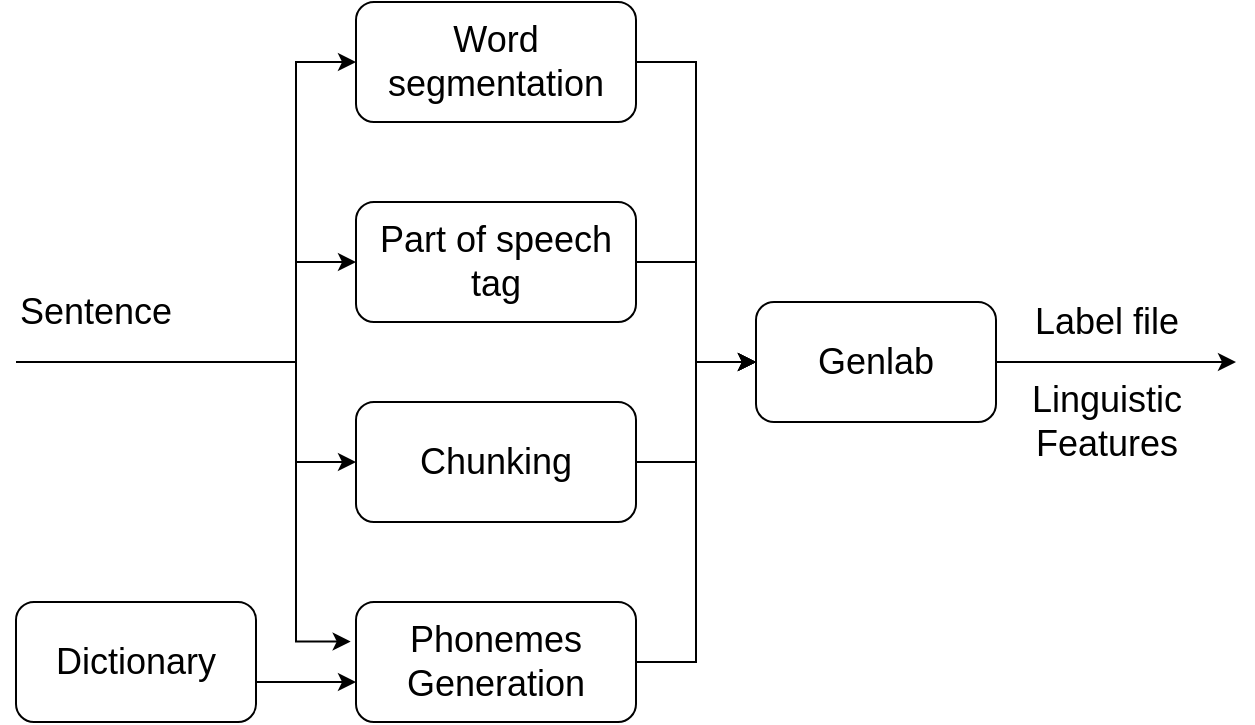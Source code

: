 <mxfile version="13.2.4" type="device"><diagram id="NueUw1mxFWxXZkgw3Y7Z" name="Page-1"><mxGraphModel dx="1422" dy="767" grid="1" gridSize="10" guides="1" tooltips="1" connect="1" arrows="1" fold="1" page="0" pageScale="1" pageWidth="827" pageHeight="1169" math="0" shadow="0"><root><mxCell id="0"/><mxCell id="1" parent="0"/><mxCell id="odjobpHWILz5nyZWLvTl-20" style="rounded=0;orthogonalLoop=1;jettySize=auto;html=1;exitX=1;exitY=0.5;exitDx=0;exitDy=0;fontSize=18;entryX=0;entryY=0.5;entryDx=0;entryDy=0;edgeStyle=orthogonalEdgeStyle;" edge="1" parent="1" source="odjobpHWILz5nyZWLvTl-1" target="odjobpHWILz5nyZWLvTl-17"><mxGeometry relative="1" as="geometry"><Array as="points"><mxPoint x="410" y="110"/><mxPoint x="410" y="260"/></Array></mxGeometry></mxCell><mxCell id="odjobpHWILz5nyZWLvTl-1" value="Word segmentation" style="rounded=1;whiteSpace=wrap;html=1;fontSize=18;" vertex="1" parent="1"><mxGeometry x="240" y="80" width="140" height="60" as="geometry"/></mxCell><mxCell id="odjobpHWILz5nyZWLvTl-21" style="edgeStyle=orthogonalEdgeStyle;rounded=0;orthogonalLoop=1;jettySize=auto;html=1;exitX=1;exitY=0.5;exitDx=0;exitDy=0;entryX=0;entryY=0.5;entryDx=0;entryDy=0;fontSize=18;" edge="1" parent="1" source="odjobpHWILz5nyZWLvTl-2" target="odjobpHWILz5nyZWLvTl-17"><mxGeometry relative="1" as="geometry"><Array as="points"><mxPoint x="410" y="210"/><mxPoint x="410" y="260"/></Array></mxGeometry></mxCell><mxCell id="odjobpHWILz5nyZWLvTl-2" value="Part of speech tag" style="rounded=1;whiteSpace=wrap;html=1;fontSize=18;" vertex="1" parent="1"><mxGeometry x="240" y="180" width="140" height="60" as="geometry"/></mxCell><mxCell id="odjobpHWILz5nyZWLvTl-22" style="edgeStyle=orthogonalEdgeStyle;rounded=0;orthogonalLoop=1;jettySize=auto;html=1;exitX=1;exitY=0.5;exitDx=0;exitDy=0;entryX=0;entryY=0.5;entryDx=0;entryDy=0;fontSize=18;" edge="1" parent="1" source="odjobpHWILz5nyZWLvTl-3" target="odjobpHWILz5nyZWLvTl-17"><mxGeometry relative="1" as="geometry"><Array as="points"><mxPoint x="410" y="310"/><mxPoint x="410" y="260"/></Array></mxGeometry></mxCell><mxCell id="odjobpHWILz5nyZWLvTl-3" value="Chunking" style="rounded=1;whiteSpace=wrap;html=1;fontSize=18;" vertex="1" parent="1"><mxGeometry x="240" y="280" width="140" height="60" as="geometry"/></mxCell><mxCell id="odjobpHWILz5nyZWLvTl-23" style="edgeStyle=orthogonalEdgeStyle;rounded=0;orthogonalLoop=1;jettySize=auto;html=1;exitX=1;exitY=0.5;exitDx=0;exitDy=0;entryX=0;entryY=0.5;entryDx=0;entryDy=0;fontSize=18;" edge="1" parent="1" source="odjobpHWILz5nyZWLvTl-4" target="odjobpHWILz5nyZWLvTl-17"><mxGeometry relative="1" as="geometry"><Array as="points"><mxPoint x="410" y="410"/><mxPoint x="410" y="260"/></Array></mxGeometry></mxCell><mxCell id="odjobpHWILz5nyZWLvTl-4" value="Phonemes&lt;br style=&quot;font-size: 18px;&quot;&gt;Generation" style="rounded=1;whiteSpace=wrap;html=1;fontSize=18;" vertex="1" parent="1"><mxGeometry x="240" y="380" width="140" height="60" as="geometry"/></mxCell><mxCell id="odjobpHWILz5nyZWLvTl-13" style="edgeStyle=orthogonalEdgeStyle;rounded=0;orthogonalLoop=1;jettySize=auto;html=1;exitX=1;exitY=0.5;exitDx=0;exitDy=0;fontSize=18;" edge="1" parent="1" source="odjobpHWILz5nyZWLvTl-5" target="odjobpHWILz5nyZWLvTl-4"><mxGeometry relative="1" as="geometry"><Array as="points"><mxPoint x="160" y="420"/></Array></mxGeometry></mxCell><mxCell id="odjobpHWILz5nyZWLvTl-5" value="Dictionary" style="rounded=1;whiteSpace=wrap;html=1;fontSize=18;" vertex="1" parent="1"><mxGeometry x="70" y="380" width="120" height="60" as="geometry"/></mxCell><mxCell id="odjobpHWILz5nyZWLvTl-7" value="" style="endArrow=classic;html=1;fontSize=18;edgeStyle=orthogonalEdgeStyle;rounded=0;" edge="1" parent="1"><mxGeometry width="50" height="50" relative="1" as="geometry"><mxPoint x="130" y="260" as="sourcePoint"/><mxPoint x="240" y="110" as="targetPoint"/><Array as="points"><mxPoint x="210" y="260"/><mxPoint x="210" y="110"/></Array></mxGeometry></mxCell><mxCell id="odjobpHWILz5nyZWLvTl-10" value="" style="endArrow=classic;html=1;fontSize=18;edgeStyle=orthogonalEdgeStyle;rounded=0;" edge="1" parent="1"><mxGeometry width="50" height="50" relative="1" as="geometry"><mxPoint x="130" y="260" as="sourcePoint"/><mxPoint x="240" y="210" as="targetPoint"/><Array as="points"><mxPoint x="210" y="260"/><mxPoint x="210" y="210"/></Array></mxGeometry></mxCell><mxCell id="odjobpHWILz5nyZWLvTl-11" value="" style="endArrow=classic;html=1;fontSize=18;edgeStyle=orthogonalEdgeStyle;rounded=0;entryX=0;entryY=0.5;entryDx=0;entryDy=0;" edge="1" parent="1" target="odjobpHWILz5nyZWLvTl-3"><mxGeometry width="50" height="50" relative="1" as="geometry"><mxPoint x="130" y="260" as="sourcePoint"/><mxPoint x="270" y="310" as="targetPoint"/><Array as="points"><mxPoint x="210" y="260"/><mxPoint x="210" y="310"/></Array></mxGeometry></mxCell><mxCell id="odjobpHWILz5nyZWLvTl-12" value="" style="endArrow=classic;html=1;fontSize=18;entryX=-0.019;entryY=0.329;entryDx=0;entryDy=0;entryPerimeter=0;edgeStyle=orthogonalEdgeStyle;rounded=0;" edge="1" parent="1" target="odjobpHWILz5nyZWLvTl-4"><mxGeometry width="50" height="50" relative="1" as="geometry"><mxPoint x="70" y="260" as="sourcePoint"/><mxPoint x="120" y="280" as="targetPoint"/><Array as="points"><mxPoint x="210" y="260"/><mxPoint x="210" y="400"/></Array></mxGeometry></mxCell><mxCell id="odjobpHWILz5nyZWLvTl-15" value="Sentence" style="text;html=1;strokeColor=none;fillColor=none;align=center;verticalAlign=middle;whiteSpace=wrap;rounded=0;fontSize=18;" vertex="1" parent="1"><mxGeometry x="90" y="225" width="40" height="20" as="geometry"/></mxCell><mxCell id="odjobpHWILz5nyZWLvTl-24" style="edgeStyle=orthogonalEdgeStyle;rounded=0;orthogonalLoop=1;jettySize=auto;html=1;fontSize=18;" edge="1" parent="1" source="odjobpHWILz5nyZWLvTl-17"><mxGeometry relative="1" as="geometry"><mxPoint x="680" y="260" as="targetPoint"/><Array as="points"><mxPoint x="680" y="260"/></Array></mxGeometry></mxCell><mxCell id="odjobpHWILz5nyZWLvTl-17" value="Genlab" style="rounded=1;whiteSpace=wrap;html=1;fontSize=18;" vertex="1" parent="1"><mxGeometry x="440" y="230" width="120" height="60" as="geometry"/></mxCell><mxCell id="odjobpHWILz5nyZWLvTl-26" value="Label file" style="text;html=1;align=center;verticalAlign=middle;resizable=0;points=[];autosize=1;fontSize=18;" vertex="1" parent="1"><mxGeometry x="570" y="225" width="90" height="30" as="geometry"/></mxCell><mxCell id="odjobpHWILz5nyZWLvTl-27" value="Linguistic&lt;br style=&quot;font-size: 18px;&quot;&gt;Features" style="text;html=1;align=center;verticalAlign=middle;resizable=0;points=[];autosize=1;fontSize=18;" vertex="1" parent="1"><mxGeometry x="570" y="265" width="90" height="50" as="geometry"/></mxCell></root></mxGraphModel></diagram></mxfile>